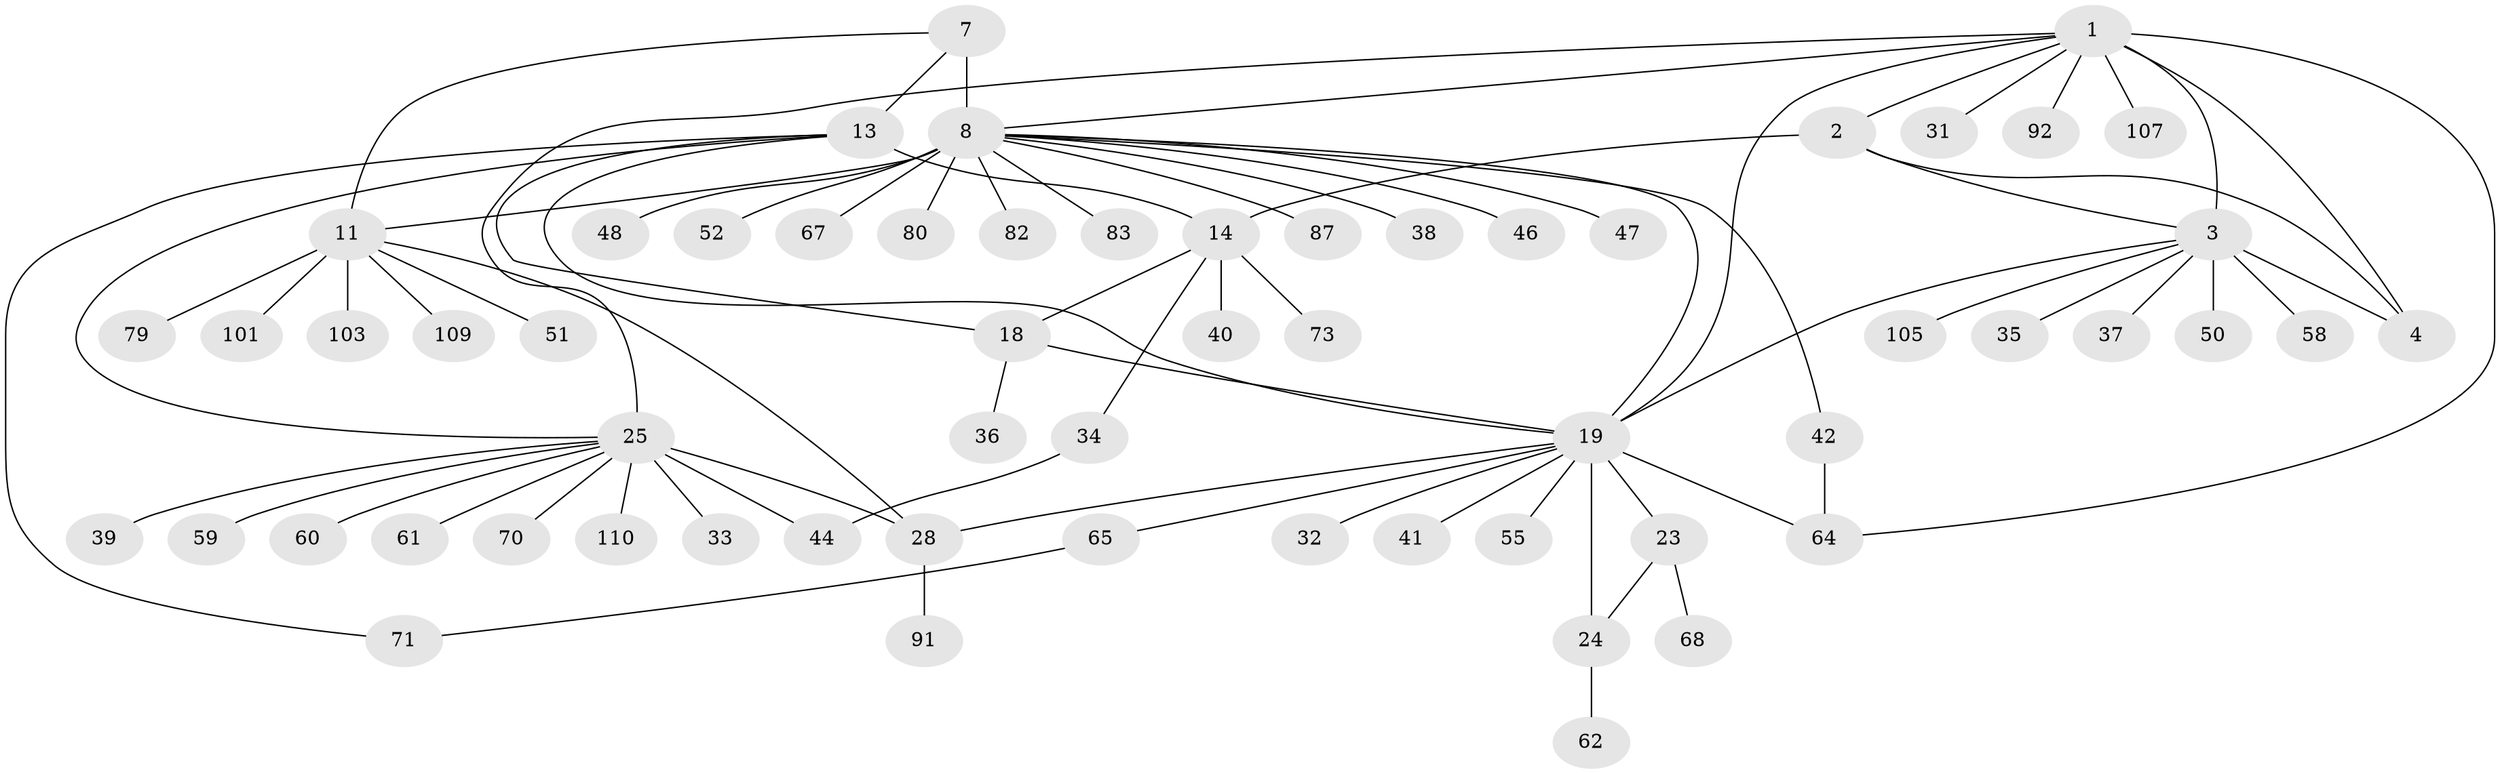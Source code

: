 // original degree distribution, {9: 0.05785123966942149, 6: 0.049586776859504134, 11: 0.024793388429752067, 8: 0.06611570247933884, 7: 0.01652892561983471, 13: 0.008264462809917356, 5: 0.008264462809917356, 12: 0.008264462809917356, 10: 0.008264462809917356, 1: 0.6033057851239669, 2: 0.10743801652892562, 3: 0.04132231404958678}
// Generated by graph-tools (version 1.1) at 2025/15/03/09/25 04:15:56]
// undirected, 60 vertices, 77 edges
graph export_dot {
graph [start="1"]
  node [color=gray90,style=filled];
  1 [super="+5+6"];
  2;
  3;
  4 [super="+56"];
  7;
  8 [super="+9+10"];
  11;
  13;
  14 [super="+77+97+94+74+16+15"];
  18 [super="+45"];
  19 [super="+99+21+20+22+53"];
  23 [super="+78+85"];
  24;
  25 [super="+26"];
  28 [super="+43"];
  31;
  32;
  33;
  34;
  35;
  36;
  37 [super="+49"];
  38;
  39;
  40;
  41;
  42 [super="+81"];
  44 [super="+69"];
  46;
  47 [super="+84+66"];
  48;
  50;
  51;
  52;
  55 [super="+63"];
  58 [super="+93"];
  59;
  60;
  61;
  62;
  64;
  65;
  67;
  68;
  70;
  71;
  73;
  79;
  80;
  82;
  83;
  87;
  91;
  92;
  101;
  103;
  105;
  107;
  109;
  110;
  1 -- 2 [weight=3];
  1 -- 3 [weight=3];
  1 -- 4 [weight=3];
  1 -- 8;
  1 -- 92;
  1 -- 107;
  1 -- 19;
  1 -- 64;
  1 -- 25;
  1 -- 31;
  2 -- 3;
  2 -- 4;
  2 -- 14;
  3 -- 4;
  3 -- 35;
  3 -- 37;
  3 -- 50;
  3 -- 58;
  3 -- 105;
  3 -- 19;
  7 -- 8 [weight=4];
  7 -- 11;
  7 -- 13;
  8 -- 11 [weight=4];
  8 -- 38;
  8 -- 42;
  8 -- 46;
  8 -- 47;
  8 -- 80;
  8 -- 82;
  8 -- 83;
  8 -- 52;
  8 -- 87;
  8 -- 48;
  8 -- 67;
  8 -- 19;
  11 -- 28;
  11 -- 51;
  11 -- 79;
  11 -- 101;
  11 -- 103;
  11 -- 109;
  13 -- 14 [weight=4];
  13 -- 18;
  13 -- 19;
  13 -- 25;
  13 -- 71;
  14 -- 18 [weight=4];
  14 -- 34;
  14 -- 40;
  14 -- 73;
  18 -- 36;
  18 -- 19;
  19 -- 23 [weight=4];
  19 -- 24 [weight=4];
  19 -- 64;
  19 -- 32;
  19 -- 65;
  19 -- 28;
  19 -- 55;
  19 -- 41;
  23 -- 24;
  23 -- 68;
  24 -- 62;
  25 -- 28 [weight=5];
  25 -- 44;
  25 -- 61;
  25 -- 110;
  25 -- 33;
  25 -- 70;
  25 -- 39;
  25 -- 59;
  25 -- 60;
  28 -- 91;
  34 -- 44;
  42 -- 64;
  65 -- 71;
}
